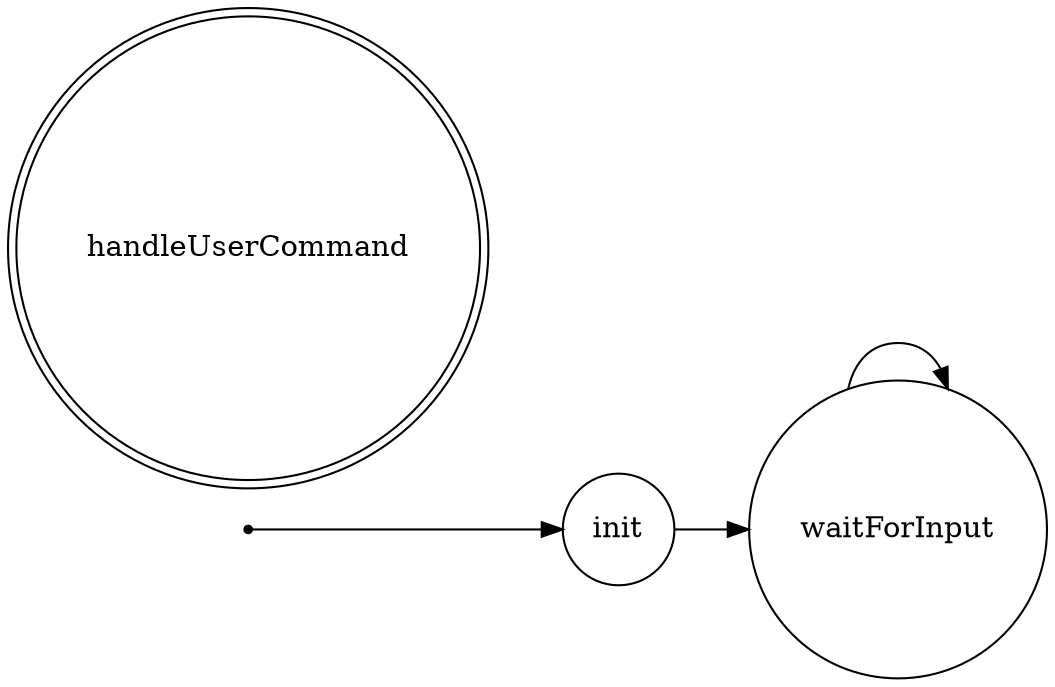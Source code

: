 /*
*
* A GraphViz DOT FSM description 
* Please use a GraphViz visualizer (like http://www.webgraphviz.com)
* 
* Generated by AM,NC,RM
*  
*/
 
digraph finite_state_machine {
  	rankdir=LR;
  	size="8,5"
  	node [shape = point]; iniziale;
  	node [shape = doublecircle]; handleUserCommand; 
  	node [shape = circle];
  	iniziale -> init [label = ""];
  	
  	
  	init -> waitForInput [ label = ""];
  	
  	waitForInput -> waitForInput [ label = ""];
}